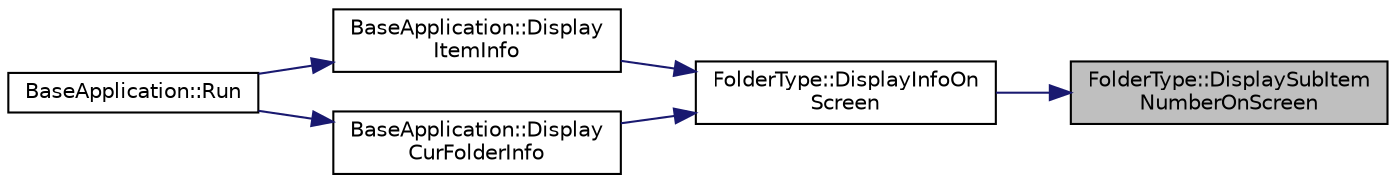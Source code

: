 digraph "FolderType::DisplaySubItemNumberOnScreen"
{
 // LATEX_PDF_SIZE
  edge [fontname="Helvetica",fontsize="10",labelfontname="Helvetica",labelfontsize="10"];
  node [fontname="Helvetica",fontsize="10",shape=record];
  rankdir="RL";
  Node56 [label="FolderType::DisplaySubItem\lNumberOnScreen",height=0.2,width=0.4,color="black", fillcolor="grey75", style="filled", fontcolor="black",tooltip="Display SubItemNum on screen."];
  Node56 -> Node57 [dir="back",color="midnightblue",fontsize="10",style="solid",fontname="Helvetica"];
  Node57 [label="FolderType::DisplayInfoOn\lScreen",height=0.2,width=0.4,color="black", fillcolor="white", style="filled",URL="$class_folder_type.html#a85827a860398d67cfd077cf6c82273c1",tooltip="Display Folder Info on screen."];
  Node57 -> Node58 [dir="back",color="midnightblue",fontsize="10",style="solid",fontname="Helvetica"];
  Node58 [label="BaseApplication::Display\lItemInfo",height=0.2,width=0.4,color="black", fillcolor="white", style="filled",URL="$class_base_application.html#a8a64db7c6a721e65f4736b0fb3f0414e",tooltip="Display the Current Item Information which is in currentfolder on Screen. @detail operation info [Val..."];
  Node58 -> Node59 [dir="back",color="midnightblue",fontsize="10",style="solid",fontname="Helvetica"];
  Node59 [label="BaseApplication::Run",height=0.2,width=0.4,color="black", fillcolor="white", style="filled",URL="$class_base_application.html#a8f2ce8add401a3b537f041df9f7ef978",tooltip="Program driver."];
  Node57 -> Node60 [dir="back",color="midnightblue",fontsize="10",style="solid",fontname="Helvetica"];
  Node60 [label="BaseApplication::Display\lCurFolderInfo",height=0.2,width=0.4,color="black", fillcolor="white", style="filled",URL="$class_base_application.html#ab148ad93c31b69939c8b8f628fe65eb2",tooltip="Display the Current Folder Information on Screen."];
  Node60 -> Node59 [dir="back",color="midnightblue",fontsize="10",style="solid",fontname="Helvetica"];
}
